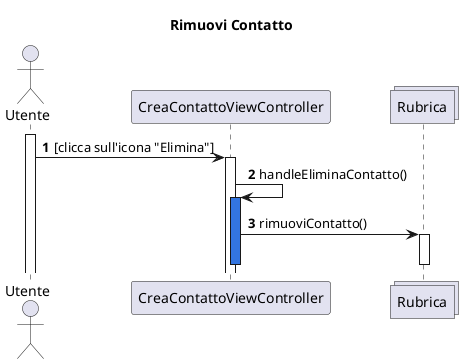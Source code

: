 @startuml RimozioneContatto
    title Rimuovi Contatto
    autonumber 
    actor Utente
    participant CreaContattoViewController
    collections Rubrica

    activate Utente
    Utente -> CreaContattoViewController : [clicca sull'icona "Elimina"]
    activate CreaContattoViewController
    CreaContattoViewController -> CreaContattoViewController : handleEliminaContatto() 
    activate CreaContattoViewController #3375E0
    CreaContattoViewController -> Rubrica : rimuoviContatto()
    activate Rubrica
    deactivate CreaContattoViewController
    deactivate Rubrica
@enduml